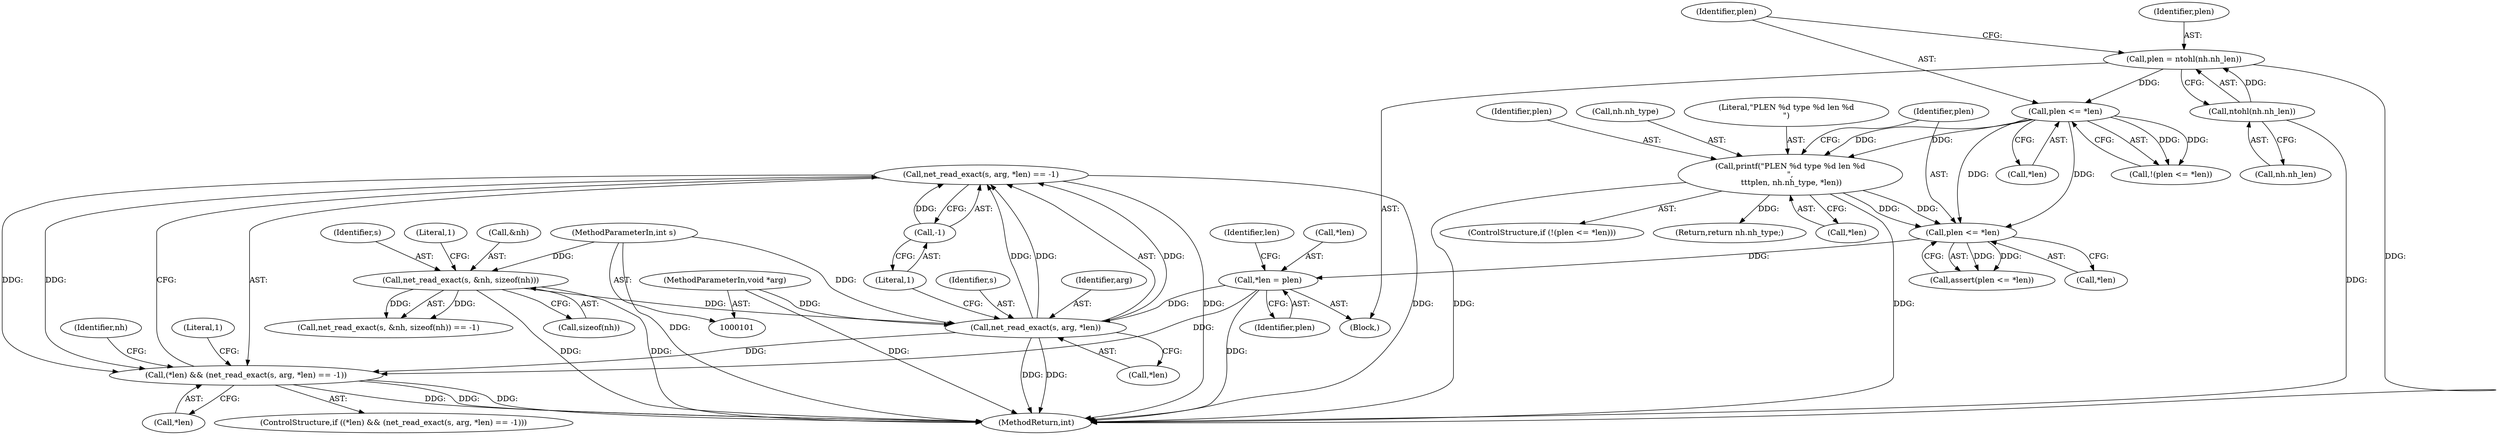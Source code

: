 digraph "1_aircrack-ng_88702a3ce4c28a973bf69023cd0312f412f6193e@API" {
"1000155" [label="(Call,net_read_exact(s, arg, *len) == -1)"];
"1000156" [label="(Call,net_read_exact(s, arg, *len))"];
"1000110" [label="(Call,net_read_exact(s, &nh, sizeof(nh)))"];
"1000102" [label="(MethodParameterIn,int s)"];
"1000103" [label="(MethodParameterIn,void *arg)"];
"1000147" [label="(Call,*len = plen)"];
"1000143" [label="(Call,plen <= *len)"];
"1000134" [label="(Call,printf(\"PLEN %d type %d len %d\n\",\n \t\t\tplen, nh.nh_type, *len))"];
"1000130" [label="(Call,plen <= *len)"];
"1000122" [label="(Call,plen = ntohl(nh.nh_len))"];
"1000124" [label="(Call,ntohl(nh.nh_len))"];
"1000161" [label="(Call,-1)"];
"1000152" [label="(Call,(*len) && (net_read_exact(s, arg, *len) == -1))"];
"1000140" [label="(Call,*len)"];
"1000112" [label="(Call,&nh)"];
"1000122" [label="(Call,plen = ntohl(nh.nh_len))"];
"1000169" [label="(Identifier,nh)"];
"1000114" [label="(Call,sizeof(nh))"];
"1000152" [label="(Call,(*len) && (net_read_exact(s, arg, *len) == -1))"];
"1000148" [label="(Call,*len)"];
"1000111" [label="(Identifier,s)"];
"1000144" [label="(Identifier,plen)"];
"1000166" [label="(Literal,1)"];
"1000125" [label="(Call,nh.nh_len)"];
"1000147" [label="(Call,*len = plen)"];
"1000128" [label="(ControlStructure,if (!(plen <= *len)))"];
"1000158" [label="(Identifier,arg)"];
"1000154" [label="(Identifier,len)"];
"1000103" [label="(MethodParameterIn,void *arg)"];
"1000151" [label="(ControlStructure,if ((*len) && (net_read_exact(s, arg, *len) == -1)))"];
"1000109" [label="(Call,net_read_exact(s, &nh, sizeof(nh)) == -1)"];
"1000110" [label="(Call,net_read_exact(s, &nh, sizeof(nh)))"];
"1000171" [label="(MethodReturn,int)"];
"1000150" [label="(Identifier,plen)"];
"1000136" [label="(Identifier,plen)"];
"1000131" [label="(Identifier,plen)"];
"1000137" [label="(Call,nh.nh_type)"];
"1000167" [label="(Return,return nh.nh_type;)"];
"1000162" [label="(Literal,1)"];
"1000129" [label="(Call,!(plen <= *len))"];
"1000153" [label="(Call,*len)"];
"1000143" [label="(Call,plen <= *len)"];
"1000142" [label="(Call,assert(plen <= *len))"];
"1000155" [label="(Call,net_read_exact(s, arg, *len) == -1)"];
"1000102" [label="(MethodParameterIn,int s)"];
"1000105" [label="(Block,)"];
"1000130" [label="(Call,plen <= *len)"];
"1000135" [label="(Literal,\"PLEN %d type %d len %d\n\")"];
"1000161" [label="(Call,-1)"];
"1000157" [label="(Identifier,s)"];
"1000156" [label="(Call,net_read_exact(s, arg, *len))"];
"1000134" [label="(Call,printf(\"PLEN %d type %d len %d\n\",\n \t\t\tplen, nh.nh_type, *len))"];
"1000132" [label="(Call,*len)"];
"1000123" [label="(Identifier,plen)"];
"1000159" [label="(Call,*len)"];
"1000117" [label="(Literal,1)"];
"1000124" [label="(Call,ntohl(nh.nh_len))"];
"1000145" [label="(Call,*len)"];
"1000155" -> "1000152"  [label="AST: "];
"1000155" -> "1000161"  [label="CFG: "];
"1000156" -> "1000155"  [label="AST: "];
"1000161" -> "1000155"  [label="AST: "];
"1000152" -> "1000155"  [label="CFG: "];
"1000155" -> "1000171"  [label="DDG: "];
"1000155" -> "1000171"  [label="DDG: "];
"1000155" -> "1000152"  [label="DDG: "];
"1000155" -> "1000152"  [label="DDG: "];
"1000156" -> "1000155"  [label="DDG: "];
"1000156" -> "1000155"  [label="DDG: "];
"1000156" -> "1000155"  [label="DDG: "];
"1000161" -> "1000155"  [label="DDG: "];
"1000156" -> "1000159"  [label="CFG: "];
"1000157" -> "1000156"  [label="AST: "];
"1000158" -> "1000156"  [label="AST: "];
"1000159" -> "1000156"  [label="AST: "];
"1000162" -> "1000156"  [label="CFG: "];
"1000156" -> "1000171"  [label="DDG: "];
"1000156" -> "1000171"  [label="DDG: "];
"1000156" -> "1000152"  [label="DDG: "];
"1000110" -> "1000156"  [label="DDG: "];
"1000102" -> "1000156"  [label="DDG: "];
"1000103" -> "1000156"  [label="DDG: "];
"1000147" -> "1000156"  [label="DDG: "];
"1000110" -> "1000109"  [label="AST: "];
"1000110" -> "1000114"  [label="CFG: "];
"1000111" -> "1000110"  [label="AST: "];
"1000112" -> "1000110"  [label="AST: "];
"1000114" -> "1000110"  [label="AST: "];
"1000117" -> "1000110"  [label="CFG: "];
"1000110" -> "1000171"  [label="DDG: "];
"1000110" -> "1000171"  [label="DDG: "];
"1000110" -> "1000109"  [label="DDG: "];
"1000110" -> "1000109"  [label="DDG: "];
"1000102" -> "1000110"  [label="DDG: "];
"1000102" -> "1000101"  [label="AST: "];
"1000102" -> "1000171"  [label="DDG: "];
"1000103" -> "1000101"  [label="AST: "];
"1000103" -> "1000171"  [label="DDG: "];
"1000147" -> "1000105"  [label="AST: "];
"1000147" -> "1000150"  [label="CFG: "];
"1000148" -> "1000147"  [label="AST: "];
"1000150" -> "1000147"  [label="AST: "];
"1000154" -> "1000147"  [label="CFG: "];
"1000147" -> "1000171"  [label="DDG: "];
"1000143" -> "1000147"  [label="DDG: "];
"1000147" -> "1000152"  [label="DDG: "];
"1000143" -> "1000142"  [label="AST: "];
"1000143" -> "1000145"  [label="CFG: "];
"1000144" -> "1000143"  [label="AST: "];
"1000145" -> "1000143"  [label="AST: "];
"1000142" -> "1000143"  [label="CFG: "];
"1000143" -> "1000142"  [label="DDG: "];
"1000143" -> "1000142"  [label="DDG: "];
"1000134" -> "1000143"  [label="DDG: "];
"1000134" -> "1000143"  [label="DDG: "];
"1000130" -> "1000143"  [label="DDG: "];
"1000130" -> "1000143"  [label="DDG: "];
"1000134" -> "1000128"  [label="AST: "];
"1000134" -> "1000140"  [label="CFG: "];
"1000135" -> "1000134"  [label="AST: "];
"1000136" -> "1000134"  [label="AST: "];
"1000137" -> "1000134"  [label="AST: "];
"1000140" -> "1000134"  [label="AST: "];
"1000144" -> "1000134"  [label="CFG: "];
"1000134" -> "1000171"  [label="DDG: "];
"1000134" -> "1000171"  [label="DDG: "];
"1000130" -> "1000134"  [label="DDG: "];
"1000130" -> "1000134"  [label="DDG: "];
"1000134" -> "1000167"  [label="DDG: "];
"1000130" -> "1000129"  [label="AST: "];
"1000130" -> "1000132"  [label="CFG: "];
"1000131" -> "1000130"  [label="AST: "];
"1000132" -> "1000130"  [label="AST: "];
"1000129" -> "1000130"  [label="CFG: "];
"1000130" -> "1000129"  [label="DDG: "];
"1000130" -> "1000129"  [label="DDG: "];
"1000122" -> "1000130"  [label="DDG: "];
"1000122" -> "1000105"  [label="AST: "];
"1000122" -> "1000124"  [label="CFG: "];
"1000123" -> "1000122"  [label="AST: "];
"1000124" -> "1000122"  [label="AST: "];
"1000131" -> "1000122"  [label="CFG: "];
"1000122" -> "1000171"  [label="DDG: "];
"1000124" -> "1000122"  [label="DDG: "];
"1000124" -> "1000125"  [label="CFG: "];
"1000125" -> "1000124"  [label="AST: "];
"1000124" -> "1000171"  [label="DDG: "];
"1000161" -> "1000162"  [label="CFG: "];
"1000162" -> "1000161"  [label="AST: "];
"1000152" -> "1000151"  [label="AST: "];
"1000152" -> "1000153"  [label="CFG: "];
"1000153" -> "1000152"  [label="AST: "];
"1000166" -> "1000152"  [label="CFG: "];
"1000169" -> "1000152"  [label="CFG: "];
"1000152" -> "1000171"  [label="DDG: "];
"1000152" -> "1000171"  [label="DDG: "];
"1000152" -> "1000171"  [label="DDG: "];
}
